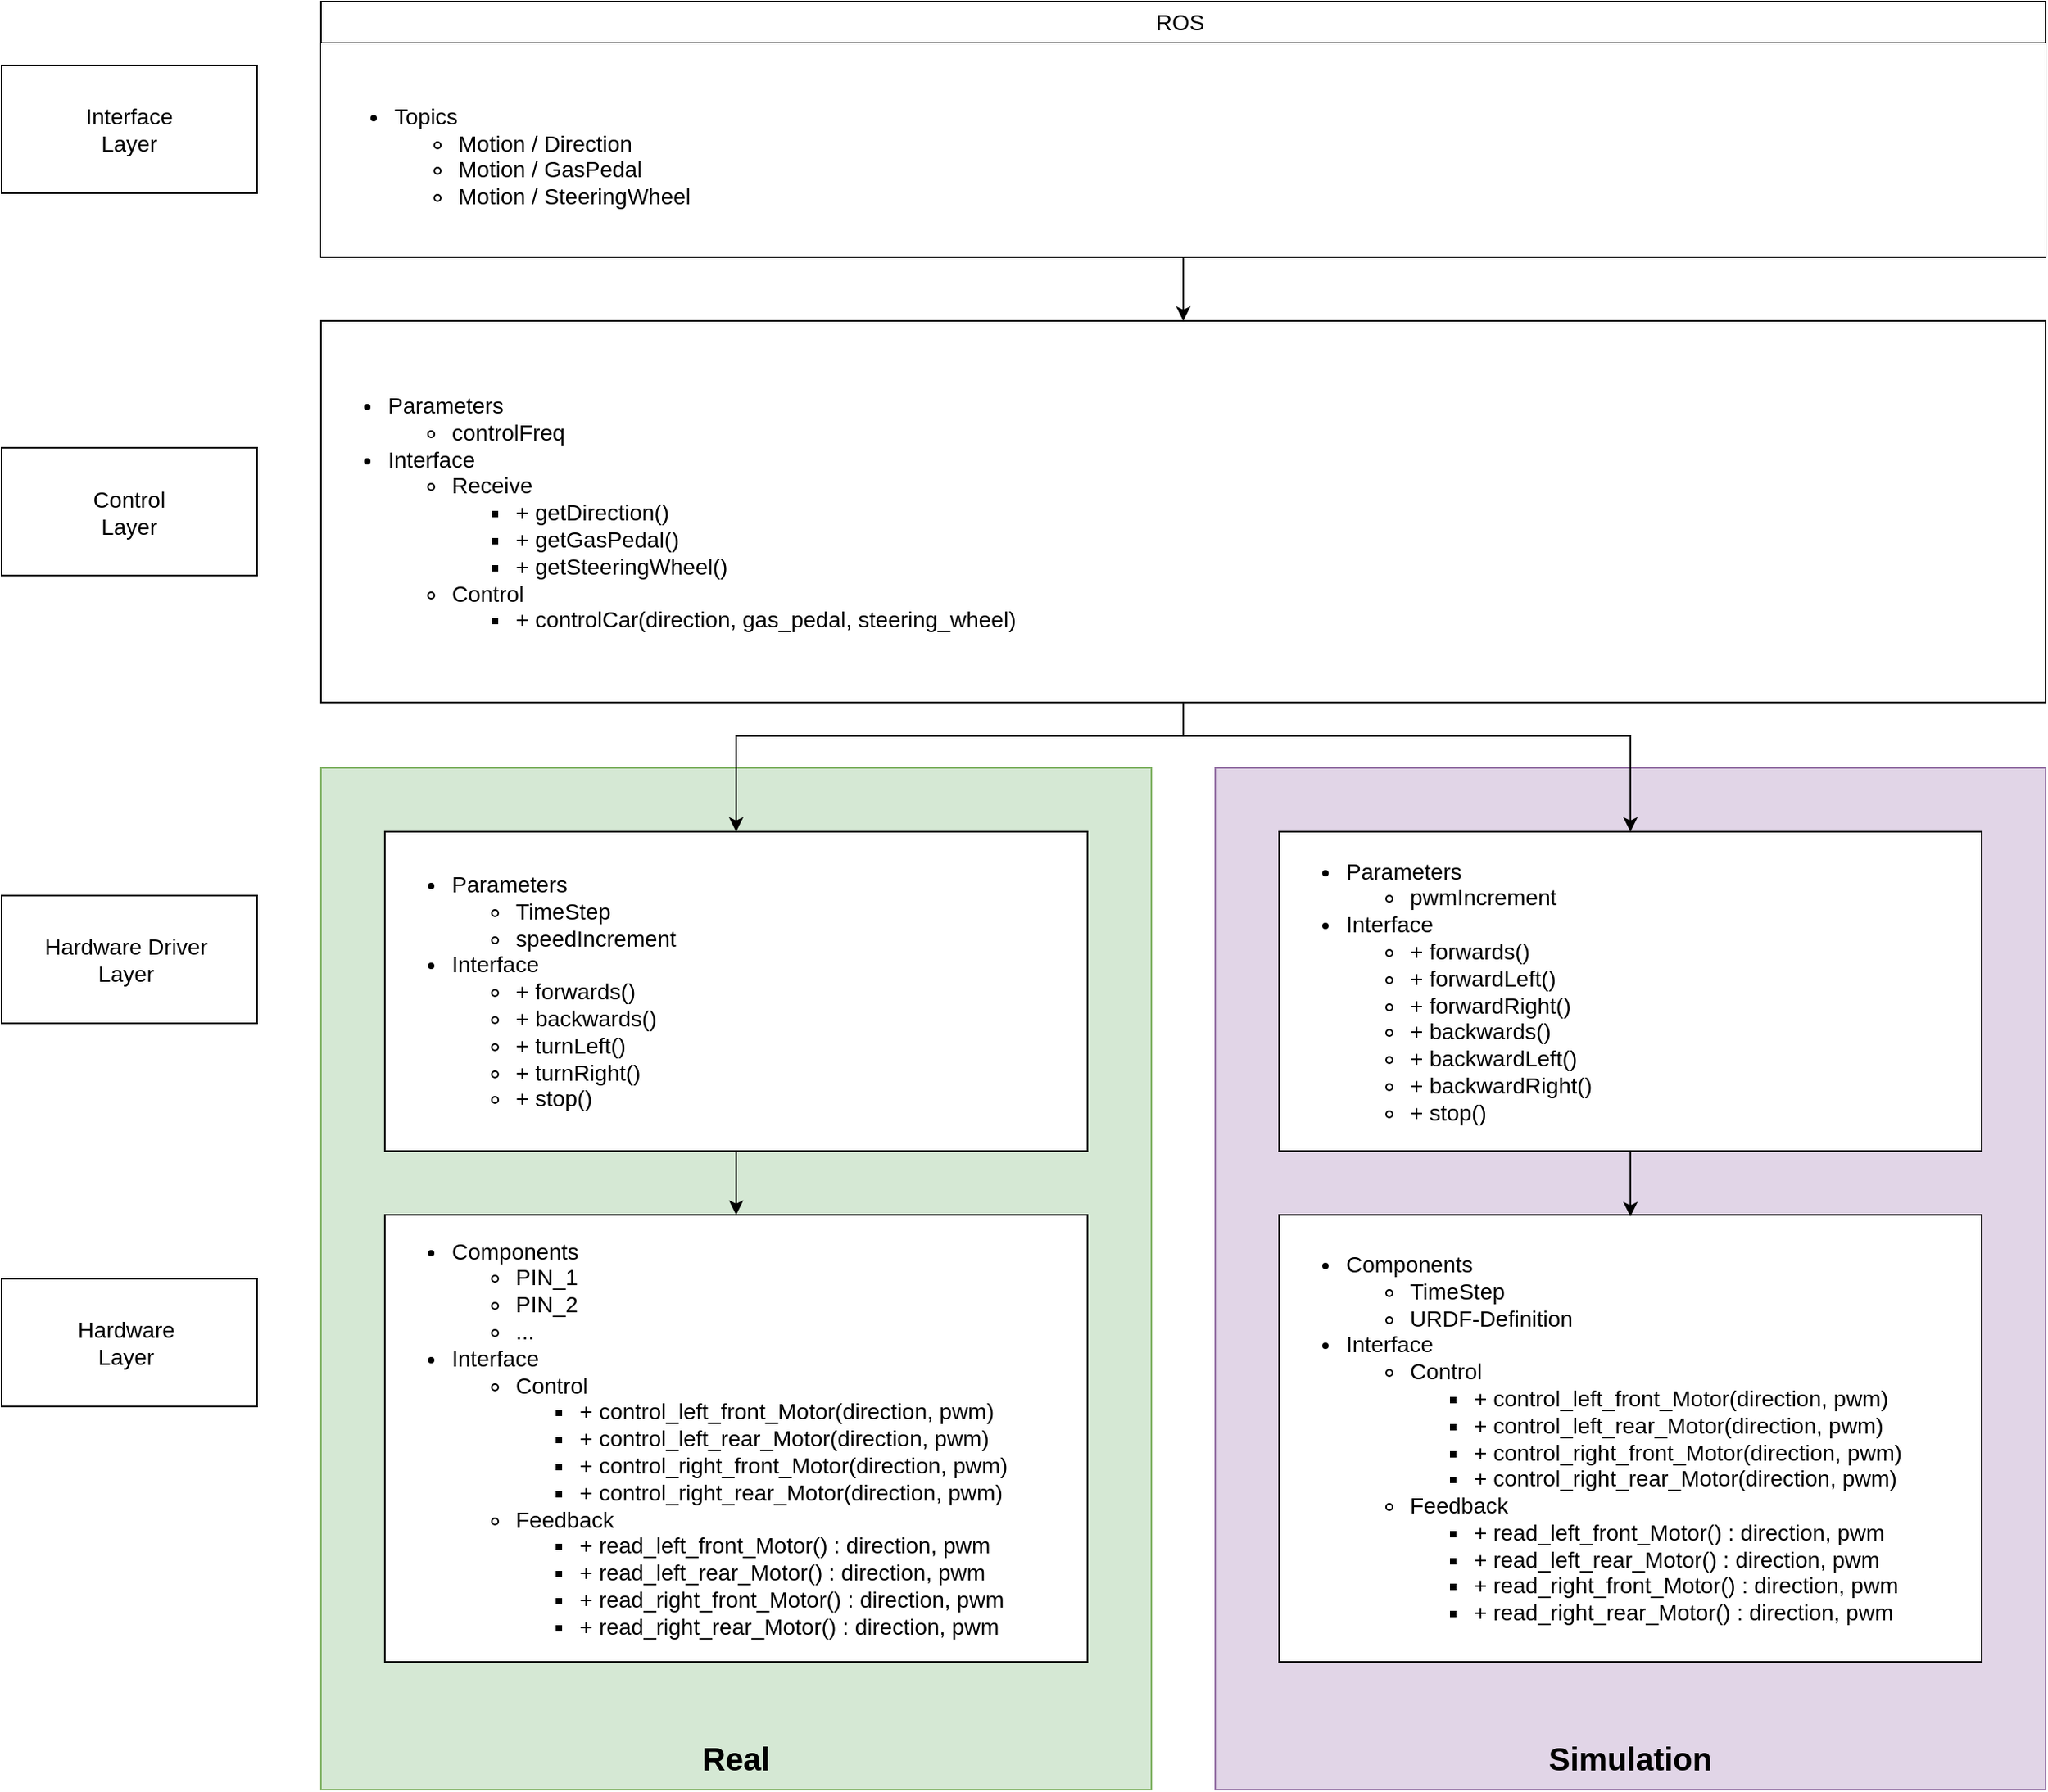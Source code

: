<mxfile version="21.6.1" type="device">
  <diagram name="Page-1" id="Vw5gczLZUKuHrn777Z9E">
    <mxGraphModel dx="1908" dy="1314" grid="1" gridSize="10" guides="1" tooltips="1" connect="1" arrows="1" fold="1" page="1" pageScale="1" pageWidth="1654" pageHeight="1169" math="0" shadow="0">
      <root>
        <mxCell id="0" />
        <mxCell id="1" parent="0" />
        <mxCell id="yhAqCjuNMGm-9O0pIVWo-1" value="" style="rounded=0;whiteSpace=wrap;html=1;fillColor=#d5e8d4;strokeColor=#82b366;fontSize=14;" parent="1" vertex="1">
          <mxGeometry x="280" y="520" width="520" height="640" as="geometry" />
        </mxCell>
        <mxCell id="44geKnZ1Y-uaZJpbZFjT-1" value="&lt;ul style=&quot;font-size: 14px;&quot;&gt;&lt;li style=&quot;font-size: 14px;&quot;&gt;Parameters&amp;nbsp;&lt;/li&gt;&lt;ul style=&quot;font-size: 14px;&quot;&gt;&lt;li style=&quot;font-size: 14px;&quot;&gt;TimeStep&amp;nbsp;&lt;/li&gt;&lt;li style=&quot;font-size: 14px;&quot;&gt;speedIncrement&amp;nbsp;&lt;/li&gt;&lt;/ul&gt;&lt;li style=&quot;font-size: 14px;&quot;&gt;Interface&amp;nbsp;&lt;/li&gt;&lt;ul style=&quot;font-size: 14px;&quot;&gt;&lt;li style=&quot;font-size: 14px;&quot;&gt;+ forwards()&amp;nbsp;&lt;/li&gt;&lt;li style=&quot;font-size: 14px;&quot;&gt;+ backwards()&amp;nbsp;&lt;/li&gt;&lt;li style=&quot;font-size: 14px;&quot;&gt;+ turnLeft()&amp;nbsp;&lt;/li&gt;&lt;li style=&quot;font-size: 14px;&quot;&gt;+ turnRight()&amp;nbsp;&lt;/li&gt;&lt;li style=&quot;font-size: 14px;&quot;&gt;+ stop()&amp;nbsp;&lt;/li&gt;&lt;/ul&gt;&lt;/ul&gt;" style="rounded=0;whiteSpace=wrap;html=1;align=left;fontSize=14;" parent="1" vertex="1">
          <mxGeometry x="320" y="560" width="440" height="200" as="geometry" />
        </mxCell>
        <mxCell id="44geKnZ1Y-uaZJpbZFjT-2" value="Hardware Driver&amp;nbsp;&lt;br style=&quot;font-size: 14px;&quot;&gt;Layer&amp;nbsp;" style="rounded=0;whiteSpace=wrap;html=1;fontSize=14;" parent="1" vertex="1">
          <mxGeometry x="80" y="600" width="160" height="80" as="geometry" />
        </mxCell>
        <mxCell id="44geKnZ1Y-uaZJpbZFjT-3" value="Hardware&amp;nbsp;&lt;br style=&quot;font-size: 14px;&quot;&gt;Layer&amp;nbsp;" style="rounded=0;whiteSpace=wrap;html=1;fontSize=14;" parent="1" vertex="1">
          <mxGeometry x="80" y="840" width="160" height="80" as="geometry" />
        </mxCell>
        <mxCell id="44geKnZ1Y-uaZJpbZFjT-4" value="&lt;ul style=&quot;font-size: 14px;&quot;&gt;&lt;li style=&quot;font-size: 14px;&quot;&gt;&lt;span style=&quot;background-color: initial; font-size: 14px;&quot;&gt;Components&amp;nbsp;&lt;/span&gt;&lt;/li&gt;&lt;ul style=&quot;font-size: 14px;&quot;&gt;&lt;li style=&quot;font-size: 14px;&quot;&gt;&lt;span style=&quot;background-color: initial; font-size: 14px;&quot;&gt;PIN_1&amp;nbsp;&lt;/span&gt;&lt;/li&gt;&lt;li style=&quot;font-size: 14px;&quot;&gt;&lt;span style=&quot;background-color: initial; font-size: 14px;&quot;&gt;PIN_2&amp;nbsp;&lt;/span&gt;&lt;/li&gt;&lt;li style=&quot;font-size: 14px;&quot;&gt;&lt;span style=&quot;background-color: initial; font-size: 14px;&quot;&gt;...&amp;nbsp;&lt;/span&gt;&lt;/li&gt;&lt;/ul&gt;&lt;li style=&quot;font-size: 14px;&quot;&gt;&lt;span style=&quot;background-color: initial; font-size: 14px;&quot;&gt;Interface&amp;nbsp;&lt;/span&gt;&lt;/li&gt;&lt;ul style=&quot;font-size: 14px;&quot;&gt;&lt;li style=&quot;font-size: 14px;&quot;&gt;Control&amp;nbsp;&lt;/li&gt;&lt;ul style=&quot;font-size: 14px;&quot;&gt;&lt;li style=&quot;font-size: 14px;&quot;&gt;+ control_left_front_Motor(direction, pwm)&amp;nbsp;&lt;/li&gt;&lt;li style=&quot;font-size: 14px;&quot;&gt;&lt;span style=&quot;color: rgb(0, 0, 0); font-size: 14px;&quot;&gt;+ control_left_rear_Motor(direction, pwm)&amp;nbsp;&lt;/span&gt;&lt;/li&gt;&lt;li style=&quot;font-size: 14px;&quot;&gt;&lt;span style=&quot;color: rgb(0, 0, 0); font-size: 14px;&quot;&gt;+ control_right_front_Motor(direction, pwm)&amp;nbsp;&lt;/span&gt;&lt;/li&gt;&lt;li style=&quot;font-size: 14px;&quot;&gt;&lt;span style=&quot;color: rgb(0, 0, 0); font-size: 14px;&quot;&gt;+ control_right_rear_Motor(direction, pwm)&amp;nbsp;&lt;/span&gt;&lt;/li&gt;&lt;/ul&gt;&lt;li style=&quot;font-size: 14px;&quot;&gt;&lt;font color=&quot;#000000&quot; style=&quot;font-size: 14px;&quot;&gt;Feedback&amp;nbsp;&lt;/font&gt;&lt;/li&gt;&lt;ul style=&quot;font-size: 14px;&quot;&gt;&lt;li style=&quot;border-color: var(--border-color); font-size: 14px;&quot;&gt;&lt;font style=&quot;border-color: var(--border-color); font-size: 14px;&quot; color=&quot;#000000&quot;&gt;+ read_left_front_Motor() : direction, pwm&amp;nbsp;&lt;/font&gt;&lt;/li&gt;&lt;li style=&quot;border-color: var(--border-color); font-size: 14px;&quot;&gt;&lt;font style=&quot;border-color: var(--border-color); font-size: 14px;&quot; color=&quot;#000000&quot;&gt;+ read_left_rear_Motor() : direction, pwm&amp;nbsp;&lt;/font&gt;&lt;/li&gt;&lt;li style=&quot;border-color: var(--border-color); font-size: 14px;&quot;&gt;&lt;font style=&quot;border-color: var(--border-color); font-size: 14px;&quot; color=&quot;#000000&quot;&gt;+ read_right_front_Motor() : direction, pwm&amp;nbsp;&lt;/font&gt;&lt;/li&gt;&lt;li style=&quot;border-color: var(--border-color); font-size: 14px;&quot;&gt;&lt;font style=&quot;border-color: var(--border-color); font-size: 14px;&quot; color=&quot;#000000&quot;&gt;+ read_right_rear_Motor() : direction, pwm&amp;nbsp;&lt;/font&gt;&lt;/li&gt;&lt;/ul&gt;&lt;/ul&gt;&lt;/ul&gt;" style="rounded=0;whiteSpace=wrap;html=1;align=left;fontSize=14;" parent="1" vertex="1">
          <mxGeometry x="320" y="800" width="440" height="280" as="geometry" />
        </mxCell>
        <mxCell id="44geKnZ1Y-uaZJpbZFjT-5" value="&lt;ul style=&quot;font-size: 14px;&quot;&gt;&lt;li style=&quot;font-size: 14px;&quot;&gt;Parameters&amp;nbsp;&lt;/li&gt;&lt;ul&gt;&lt;li style=&quot;font-size: 14px;&quot;&gt;controlFreq&amp;nbsp;&lt;/li&gt;&lt;/ul&gt;&lt;li style=&quot;font-size: 14px;&quot;&gt;Interface&amp;nbsp;&lt;/li&gt;&lt;ul style=&quot;font-size: 14px;&quot;&gt;&lt;li style=&quot;font-size: 14px;&quot;&gt;Receive&amp;nbsp;&lt;/li&gt;&lt;ul style=&quot;font-size: 14px;&quot;&gt;&lt;li style=&quot;font-size: 14px;&quot;&gt;+ getDirection()&amp;nbsp;&lt;/li&gt;&lt;li style=&quot;font-size: 14px;&quot;&gt;+ getGasPedal()&amp;nbsp;&lt;/li&gt;&lt;li style=&quot;font-size: 14px;&quot;&gt;+ getSteeringWheel()&amp;nbsp;&lt;/li&gt;&lt;/ul&gt;&lt;li style=&quot;font-size: 14px;&quot;&gt;Control&amp;nbsp;&lt;/li&gt;&lt;ul style=&quot;font-size: 14px;&quot;&gt;&lt;li style=&quot;font-size: 14px;&quot;&gt;+ controlCar(direction, gas_pedal, steering_wheel)&amp;nbsp;&lt;/li&gt;&lt;/ul&gt;&lt;/ul&gt;&lt;/ul&gt;" style="rounded=0;whiteSpace=wrap;html=1;align=left;fontSize=14;" parent="1" vertex="1">
          <mxGeometry x="280" y="240" width="1080" height="239" as="geometry" />
        </mxCell>
        <mxCell id="44geKnZ1Y-uaZJpbZFjT-6" value="Control &lt;br style=&quot;font-size: 14px;&quot;&gt;Layer" style="rounded=0;whiteSpace=wrap;html=1;fontSize=14;" parent="1" vertex="1">
          <mxGeometry x="80" y="319.5" width="160" height="80" as="geometry" />
        </mxCell>
        <mxCell id="44geKnZ1Y-uaZJpbZFjT-8" value="Interface &lt;br style=&quot;font-size: 14px;&quot;&gt;Layer" style="rounded=0;whiteSpace=wrap;html=1;fontSize=14;" parent="1" vertex="1">
          <mxGeometry x="80" y="80" width="160" height="80" as="geometry" />
        </mxCell>
        <mxCell id="44geKnZ1Y-uaZJpbZFjT-14" value="ROS&amp;nbsp;" style="swimlane;fontStyle=0;childLayout=stackLayout;horizontal=1;startSize=26;horizontalStack=0;resizeParent=1;resizeParentMax=0;resizeLast=0;collapsible=1;marginBottom=0;whiteSpace=wrap;html=1;fontSize=14;" parent="1" vertex="1">
          <mxGeometry x="280" y="40" width="1080" height="160" as="geometry" />
        </mxCell>
        <mxCell id="44geKnZ1Y-uaZJpbZFjT-15" value="&lt;div&gt;&lt;br&gt;&lt;/div&gt;&lt;ul style=&quot;font-size: 14px;&quot;&gt;&lt;li style=&quot;font-size: 14px;&quot;&gt;Topics&amp;nbsp;&lt;/li&gt;&lt;ul style=&quot;font-size: 14px;&quot;&gt;&lt;li style=&quot;font-size: 14px;&quot;&gt;Motion / Direction&amp;nbsp;&lt;/li&gt;&lt;li style=&quot;font-size: 14px;&quot;&gt;Motion / GasPedal&amp;nbsp;&lt;/li&gt;&lt;li style=&quot;font-size: 14px;&quot;&gt;Motion / SteeringWheel&amp;nbsp;&lt;/li&gt;&lt;/ul&gt;&lt;/ul&gt;" style="text;align=left;verticalAlign=top;spacingLeft=4;spacingRight=4;overflow=hidden;rotatable=0;points=[[0,0.5],[1,0.5]];portConstraint=eastwest;whiteSpace=wrap;html=1;fillColor=default;fontSize=14;" parent="44geKnZ1Y-uaZJpbZFjT-14" vertex="1">
          <mxGeometry y="26" width="1080" height="134" as="geometry" />
        </mxCell>
        <mxCell id="yhAqCjuNMGm-9O0pIVWo-2" value="Real" style="text;html=1;strokeColor=none;fillColor=none;align=center;verticalAlign=middle;whiteSpace=wrap;rounded=0;fontSize=20;fontStyle=1" parent="1" vertex="1">
          <mxGeometry x="280" y="1120" width="520" height="40" as="geometry" />
        </mxCell>
        <mxCell id="yhAqCjuNMGm-9O0pIVWo-3" value="" style="rounded=0;whiteSpace=wrap;html=1;fillColor=#e1d5e7;strokeColor=#9673a6;fontSize=14;" parent="1" vertex="1">
          <mxGeometry x="840" y="520" width="520" height="640" as="geometry" />
        </mxCell>
        <mxCell id="yhAqCjuNMGm-9O0pIVWo-4" value="&lt;ul style=&quot;&quot;&gt;&lt;li style=&quot;font-size: 14px;&quot;&gt;Parameters&amp;nbsp;&amp;nbsp;&lt;/li&gt;&lt;ul style=&quot;font-size: 14px;&quot;&gt;&lt;li style=&quot;font-size: 14px;&quot;&gt;pwmIncrement&amp;nbsp;&lt;/li&gt;&lt;/ul&gt;&lt;li style=&quot;&quot;&gt;Interface&amp;nbsp;&lt;/li&gt;&lt;ul style=&quot;font-size: 14px;&quot;&gt;&lt;li style=&quot;&quot;&gt;+ forwards()&amp;nbsp;&lt;/li&gt;&lt;li style=&quot;&quot;&gt;+ forwardLeft()&amp;nbsp;&lt;/li&gt;&lt;li style=&quot;&quot;&gt;+ forwardRight()&amp;nbsp;&lt;/li&gt;&lt;li style=&quot;&quot;&gt;+ backwards()&amp;nbsp;&lt;/li&gt;&lt;li style=&quot;&quot;&gt;+ backwardLeft()&amp;nbsp;&lt;/li&gt;&lt;li style=&quot;&quot;&gt;+ backwardRight()&amp;nbsp;&lt;/li&gt;&lt;li style=&quot;&quot;&gt;+ stop()&amp;nbsp;&lt;/li&gt;&lt;/ul&gt;&lt;/ul&gt;" style="rounded=0;whiteSpace=wrap;html=1;align=left;fontSize=14;" parent="1" vertex="1">
          <mxGeometry x="880" y="560" width="440" height="200" as="geometry" />
        </mxCell>
        <mxCell id="yhAqCjuNMGm-9O0pIVWo-5" value="&lt;ul style=&quot;font-size: 14px;&quot;&gt;&lt;li style=&quot;font-size: 14px;&quot;&gt;&lt;span style=&quot;background-color: initial; font-size: 14px;&quot;&gt;Components&amp;nbsp;&lt;/span&gt;&lt;/li&gt;&lt;ul style=&quot;font-size: 14px;&quot;&gt;&lt;li style=&quot;font-size: 14px;&quot;&gt;&lt;span style=&quot;background-color: initial; font-size: 14px;&quot;&gt;TimeStep&lt;/span&gt;&lt;/li&gt;&lt;li style=&quot;font-size: 14px;&quot;&gt;URDF-Definition&amp;nbsp;&lt;/li&gt;&lt;/ul&gt;&lt;li style=&quot;font-size: 14px;&quot;&gt;&lt;span style=&quot;background-color: initial; font-size: 14px;&quot;&gt;Interface&amp;nbsp;&lt;/span&gt;&lt;/li&gt;&lt;ul style=&quot;font-size: 14px;&quot;&gt;&lt;li style=&quot;font-size: 14px;&quot;&gt;Control&amp;nbsp;&lt;/li&gt;&lt;ul style=&quot;font-size: 14px;&quot;&gt;&lt;li style=&quot;font-size: 14px;&quot;&gt;+ control_left_front_Motor(direction, pwm)&amp;nbsp;&lt;/li&gt;&lt;li style=&quot;font-size: 14px;&quot;&gt;&lt;span style=&quot;color: rgb(0, 0, 0); font-size: 14px;&quot;&gt;+ control_left_rear_Motor(direction, pwm)&amp;nbsp;&lt;/span&gt;&lt;/li&gt;&lt;li style=&quot;font-size: 14px;&quot;&gt;&lt;span style=&quot;color: rgb(0, 0, 0); font-size: 14px;&quot;&gt;+ control_right_front_Motor(direction, pwm)&amp;nbsp;&lt;/span&gt;&lt;/li&gt;&lt;li style=&quot;font-size: 14px;&quot;&gt;&lt;span style=&quot;color: rgb(0, 0, 0); font-size: 14px;&quot;&gt;+ control_right_rear_Motor(direction, pwm)&amp;nbsp;&lt;/span&gt;&lt;/li&gt;&lt;/ul&gt;&lt;li style=&quot;font-size: 14px;&quot;&gt;&lt;font color=&quot;#000000&quot; style=&quot;font-size: 14px;&quot;&gt;Feedback&amp;nbsp;&lt;/font&gt;&lt;/li&gt;&lt;ul style=&quot;font-size: 14px;&quot;&gt;&lt;li style=&quot;border-color: var(--border-color); font-size: 14px;&quot;&gt;&lt;font style=&quot;border-color: var(--border-color); font-size: 14px;&quot; color=&quot;#000000&quot;&gt;+ read_left_front_Motor() : direction, pwm&amp;nbsp;&lt;/font&gt;&lt;/li&gt;&lt;li style=&quot;border-color: var(--border-color); font-size: 14px;&quot;&gt;&lt;font style=&quot;border-color: var(--border-color); font-size: 14px;&quot; color=&quot;#000000&quot;&gt;+ read_left_rear_Motor() : direction, pwm&amp;nbsp;&lt;/font&gt;&lt;/li&gt;&lt;li style=&quot;border-color: var(--border-color); font-size: 14px;&quot;&gt;&lt;font style=&quot;border-color: var(--border-color); font-size: 14px;&quot; color=&quot;#000000&quot;&gt;+ read_right_front_Motor() : direction, pwm&amp;nbsp;&lt;/font&gt;&lt;/li&gt;&lt;li style=&quot;border-color: var(--border-color); font-size: 14px;&quot;&gt;&lt;font style=&quot;border-color: var(--border-color); font-size: 14px;&quot; color=&quot;#000000&quot;&gt;+ read_right_rear_Motor() : direction, pwm&amp;nbsp;&lt;/font&gt;&lt;/li&gt;&lt;/ul&gt;&lt;/ul&gt;&lt;/ul&gt;" style="rounded=0;whiteSpace=wrap;html=1;align=left;fontSize=14;" parent="1" vertex="1">
          <mxGeometry x="880" y="800" width="440" height="280" as="geometry" />
        </mxCell>
        <mxCell id="yhAqCjuNMGm-9O0pIVWo-6" value="Simulation" style="text;html=1;strokeColor=none;fillColor=none;align=center;verticalAlign=middle;whiteSpace=wrap;rounded=0;fontSize=20;fontStyle=1" parent="1" vertex="1">
          <mxGeometry x="840" y="1120" width="520" height="40" as="geometry" />
        </mxCell>
        <mxCell id="yhAqCjuNMGm-9O0pIVWo-7" value="" style="endArrow=classic;html=1;rounded=0;entryX=0.5;entryY=0;entryDx=0;entryDy=0;exitX=0.5;exitY=1;exitDx=0;exitDy=0;" parent="1" source="44geKnZ1Y-uaZJpbZFjT-14" target="44geKnZ1Y-uaZJpbZFjT-5" edge="1">
          <mxGeometry width="50" height="50" relative="1" as="geometry">
            <mxPoint x="630" y="460" as="sourcePoint" />
            <mxPoint x="680" y="410" as="targetPoint" />
          </mxGeometry>
        </mxCell>
        <mxCell id="yhAqCjuNMGm-9O0pIVWo-10" value="" style="endArrow=classic;html=1;rounded=0;entryX=0.5;entryY=0;entryDx=0;entryDy=0;exitX=0.5;exitY=1;exitDx=0;exitDy=0;" parent="1" source="44geKnZ1Y-uaZJpbZFjT-5" target="44geKnZ1Y-uaZJpbZFjT-1" edge="1">
          <mxGeometry width="50" height="50" relative="1" as="geometry">
            <mxPoint x="750" y="700" as="sourcePoint" />
            <mxPoint x="800" y="650" as="targetPoint" />
            <Array as="points">
              <mxPoint x="820" y="500" />
              <mxPoint x="540" y="500" />
            </Array>
          </mxGeometry>
        </mxCell>
        <mxCell id="yhAqCjuNMGm-9O0pIVWo-12" value="" style="endArrow=classic;html=1;rounded=0;entryX=0.5;entryY=0;entryDx=0;entryDy=0;" parent="1" target="yhAqCjuNMGm-9O0pIVWo-4" edge="1">
          <mxGeometry width="50" height="50" relative="1" as="geometry">
            <mxPoint x="820" y="480" as="sourcePoint" />
            <mxPoint x="800" y="650" as="targetPoint" />
            <Array as="points">
              <mxPoint x="820" y="500" />
              <mxPoint x="1100" y="500" />
            </Array>
          </mxGeometry>
        </mxCell>
        <mxCell id="yhAqCjuNMGm-9O0pIVWo-13" value="" style="endArrow=classic;html=1;rounded=0;entryX=0.5;entryY=0;entryDx=0;entryDy=0;exitX=0.5;exitY=1;exitDx=0;exitDy=0;" parent="1" source="44geKnZ1Y-uaZJpbZFjT-1" target="44geKnZ1Y-uaZJpbZFjT-4" edge="1">
          <mxGeometry width="50" height="50" relative="1" as="geometry">
            <mxPoint x="740" y="690" as="sourcePoint" />
            <mxPoint x="790" y="640" as="targetPoint" />
          </mxGeometry>
        </mxCell>
        <mxCell id="yhAqCjuNMGm-9O0pIVWo-15" value="" style="endArrow=classic;html=1;rounded=0;entryX=0.5;entryY=0;entryDx=0;entryDy=0;exitX=0.5;exitY=1;exitDx=0;exitDy=0;" parent="1" edge="1">
          <mxGeometry width="50" height="50" relative="1" as="geometry">
            <mxPoint x="1100" y="760" as="sourcePoint" />
            <mxPoint x="1100" y="801" as="targetPoint" />
          </mxGeometry>
        </mxCell>
      </root>
    </mxGraphModel>
  </diagram>
</mxfile>
